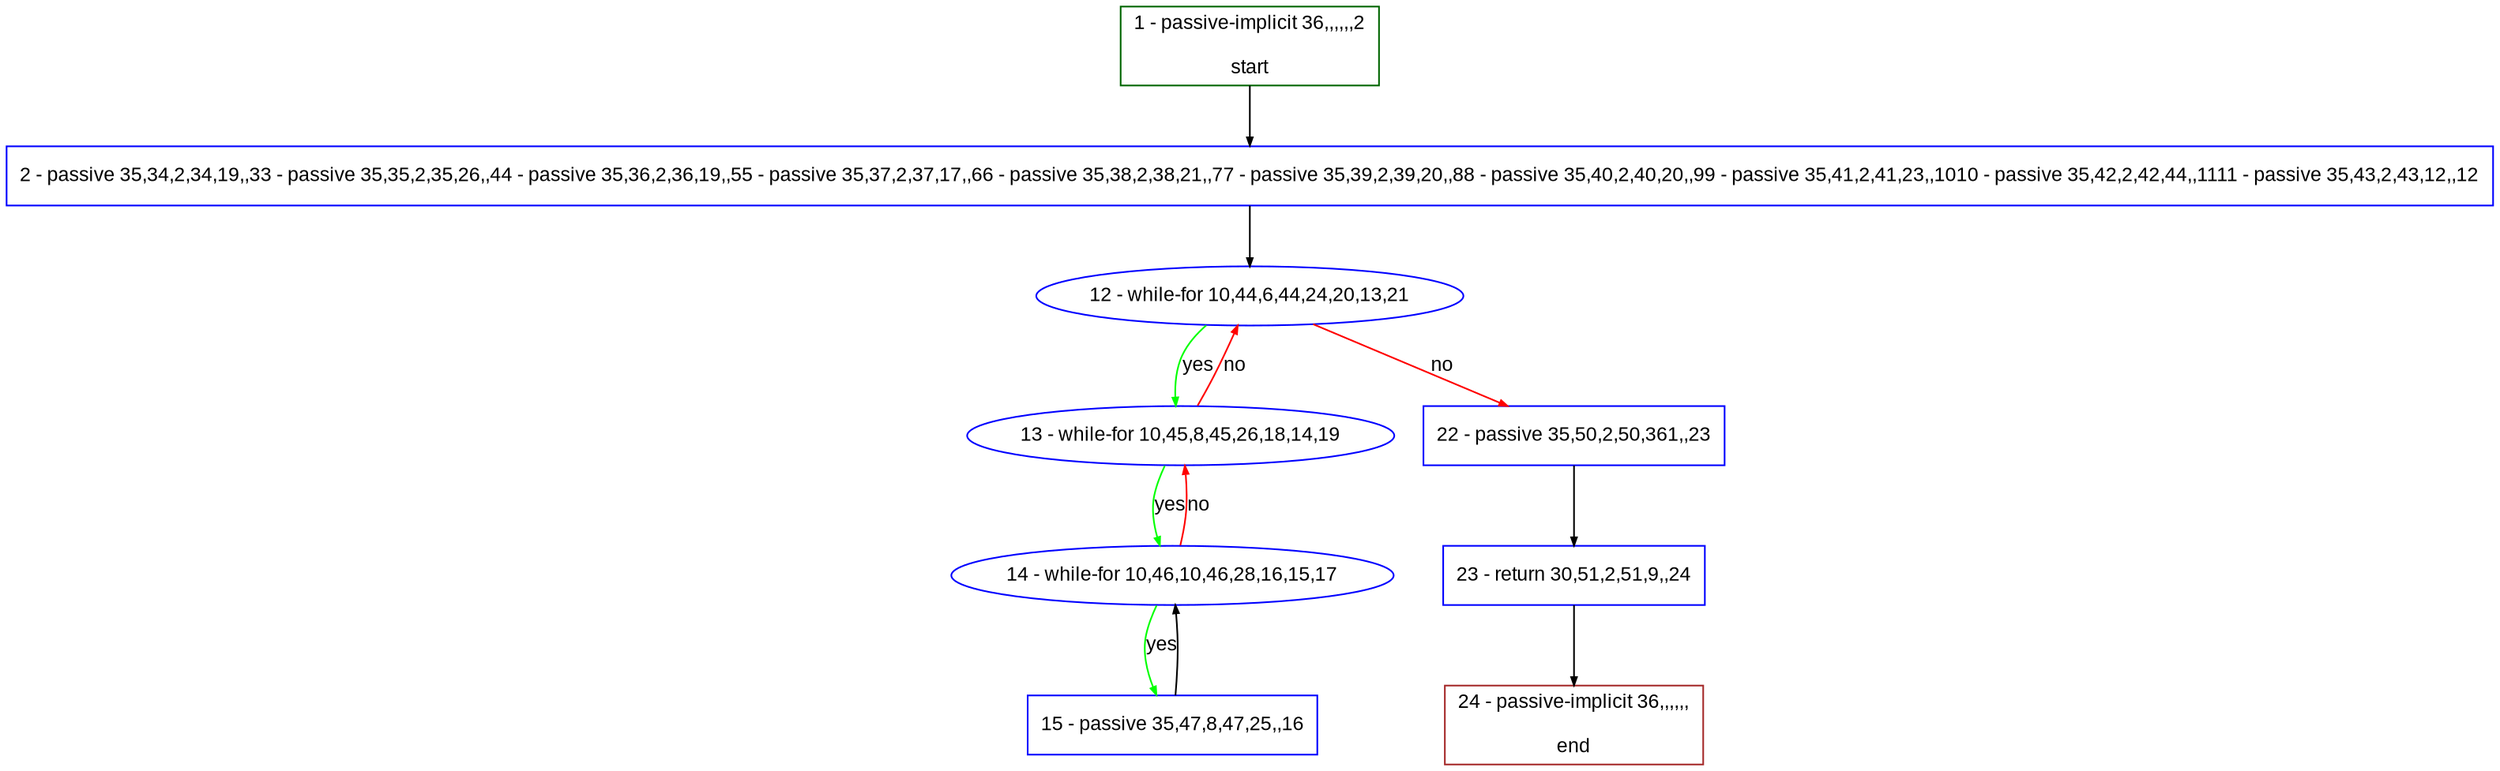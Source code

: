 digraph "" {
  graph [pack="true", label="", fontsize="12", packmode="clust", fontname="Arial", fillcolor="#FFFFCC", bgcolor="white", style="rounded,filled", compound="true"];
  node [node_initialized="no", label="", color="grey", fontsize="12", fillcolor="white", fontname="Arial", style="filled", shape="rectangle", compound="true", fixedsize="false"];
  edge [fontcolor="black", arrowhead="normal", arrowtail="none", arrowsize="0.5", ltail="", label="", color="black", fontsize="12", lhead="", fontname="Arial", dir="forward", compound="true"];
  __N1 [label="2 - passive 35,34,2,34,19,,33 - passive 35,35,2,35,26,,44 - passive 35,36,2,36,19,,55 - passive 35,37,2,37,17,,66 - passive 35,38,2,38,21,,77 - passive 35,39,2,39,20,,88 - passive 35,40,2,40,20,,99 - passive 35,41,2,41,23,,1010 - passive 35,42,2,42,44,,1111 - passive 35,43,2,43,12,,12", color="#0000ff", fillcolor="#ffffff", style="filled", shape="box"];
  __N2 [label="1 - passive-implicit 36,,,,,,2\n\nstart", color="#006400", fillcolor="#ffffff", style="filled", shape="box"];
  __N3 [label="12 - while-for 10,44,6,44,24,20,13,21", color="#0000ff", fillcolor="#ffffff", style="filled", shape="oval"];
  __N4 [label="13 - while-for 10,45,8,45,26,18,14,19", color="#0000ff", fillcolor="#ffffff", style="filled", shape="oval"];
  __N5 [label="22 - passive 35,50,2,50,361,,23", color="#0000ff", fillcolor="#ffffff", style="filled", shape="box"];
  __N6 [label="14 - while-for 10,46,10,46,28,16,15,17", color="#0000ff", fillcolor="#ffffff", style="filled", shape="oval"];
  __N7 [label="15 - passive 35,47,8,47,25,,16", color="#0000ff", fillcolor="#ffffff", style="filled", shape="box"];
  __N8 [label="23 - return 30,51,2,51,9,,24", color="#0000ff", fillcolor="#ffffff", style="filled", shape="box"];
  __N9 [label="24 - passive-implicit 36,,,,,,\n\nend", color="#a52a2a", fillcolor="#ffffff", style="filled", shape="box"];
  __N2 -> __N1 [arrowhead="normal", arrowtail="none", color="#000000", label="", dir="forward"];
  __N1 -> __N3 [arrowhead="normal", arrowtail="none", color="#000000", label="", dir="forward"];
  __N3 -> __N4 [arrowhead="normal", arrowtail="none", color="#00ff00", label="yes", dir="forward"];
  __N4 -> __N3 [arrowhead="normal", arrowtail="none", color="#ff0000", label="no", dir="forward"];
  __N3 -> __N5 [arrowhead="normal", arrowtail="none", color="#ff0000", label="no", dir="forward"];
  __N4 -> __N6 [arrowhead="normal", arrowtail="none", color="#00ff00", label="yes", dir="forward"];
  __N6 -> __N4 [arrowhead="normal", arrowtail="none", color="#ff0000", label="no", dir="forward"];
  __N6 -> __N7 [arrowhead="normal", arrowtail="none", color="#00ff00", label="yes", dir="forward"];
  __N7 -> __N6 [arrowhead="normal", arrowtail="none", color="#000000", label="", dir="forward"];
  __N5 -> __N8 [arrowhead="normal", arrowtail="none", color="#000000", label="", dir="forward"];
  __N8 -> __N9 [arrowhead="normal", arrowtail="none", color="#000000", label="", dir="forward"];
}
